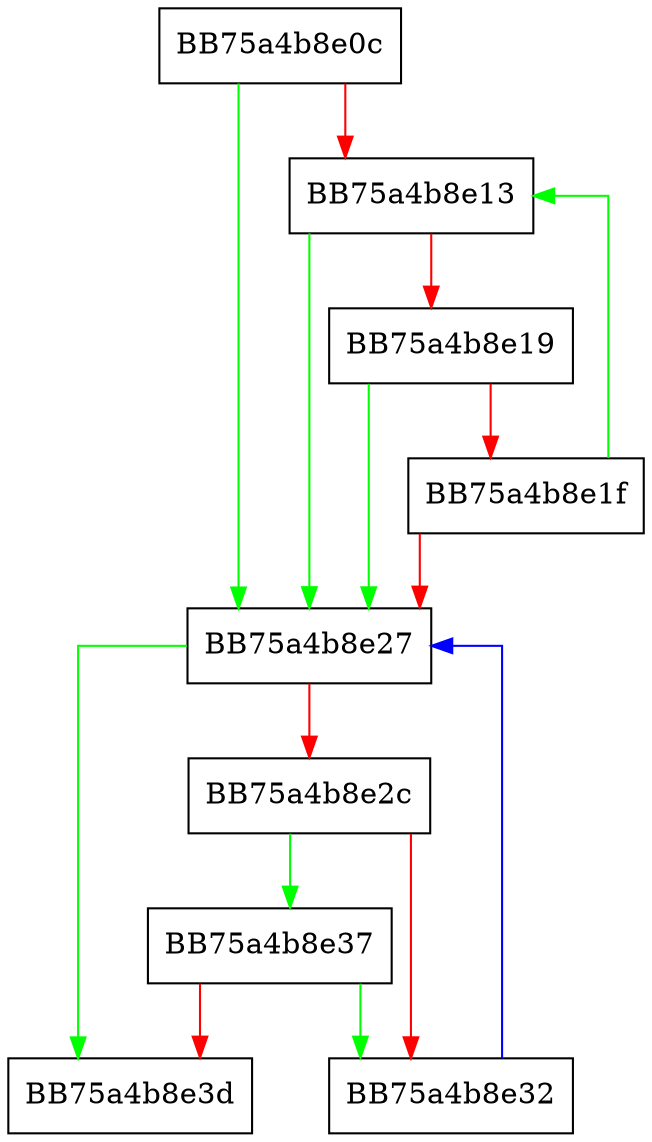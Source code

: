 digraph getLine {
  node [shape="box"];
  graph [splines=ortho];
  BB75a4b8e0c -> BB75a4b8e27 [color="green"];
  BB75a4b8e0c -> BB75a4b8e13 [color="red"];
  BB75a4b8e13 -> BB75a4b8e27 [color="green"];
  BB75a4b8e13 -> BB75a4b8e19 [color="red"];
  BB75a4b8e19 -> BB75a4b8e27 [color="green"];
  BB75a4b8e19 -> BB75a4b8e1f [color="red"];
  BB75a4b8e1f -> BB75a4b8e13 [color="green"];
  BB75a4b8e1f -> BB75a4b8e27 [color="red"];
  BB75a4b8e27 -> BB75a4b8e3d [color="green"];
  BB75a4b8e27 -> BB75a4b8e2c [color="red"];
  BB75a4b8e2c -> BB75a4b8e37 [color="green"];
  BB75a4b8e2c -> BB75a4b8e32 [color="red"];
  BB75a4b8e32 -> BB75a4b8e27 [color="blue"];
  BB75a4b8e37 -> BB75a4b8e32 [color="green"];
  BB75a4b8e37 -> BB75a4b8e3d [color="red"];
}
